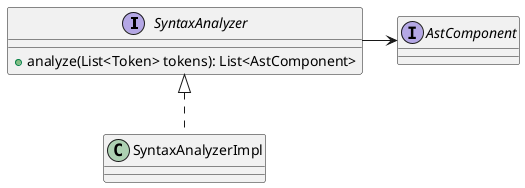 @startuml

interface SyntaxAnalyzer{
    +analyze(List<Token> tokens): List<AstComponent>
}
class SyntaxAnalyzerImpl implements SyntaxAnalyzer

interface AstComponent

'Relations
SyntaxAnalyzer -> AstComponent
@enduml